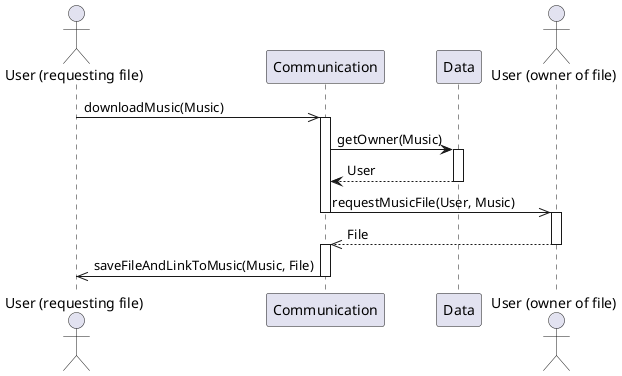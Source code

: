@startuml Download Music (server side)
actor "User (requesting file)" as User1
participant Communication
participant Data
actor "User (owner of file)" as User2

User1 ->> Communication : downloadMusic(Music)
activate Communication

Communication -> Data : getOwner(Music)
activate Data

Data --> Communication : User
deactivate Data

Communication ->> User2 : requestMusicFile(User, Music)
deactivate Communication
activate User2

User2 -->> Communication : File
deactivate User2
activate Communication

Communication ->> User1 : saveFileAndLinkToMusic(Music, File)
deactivate Communication

@enduml